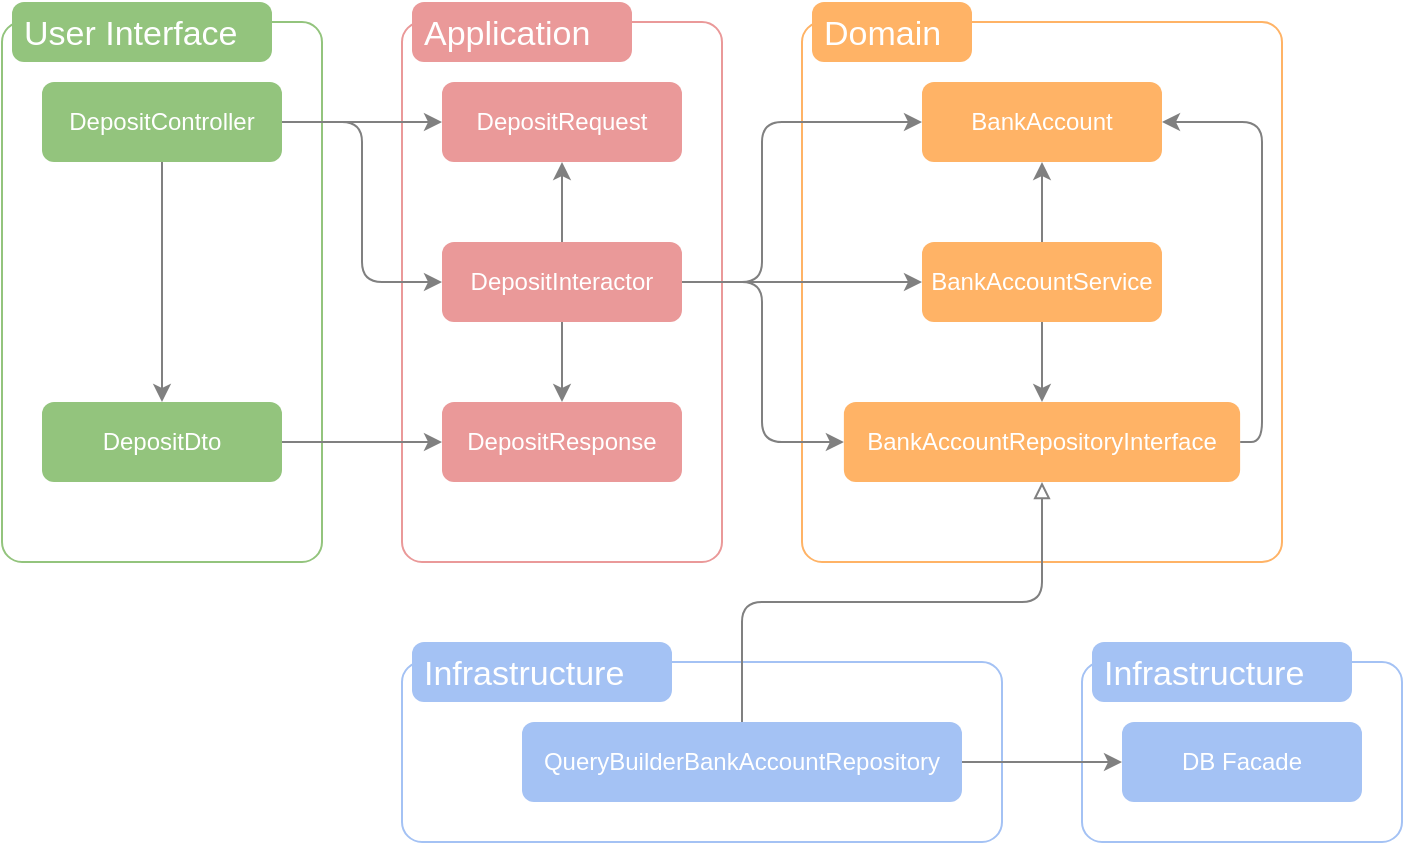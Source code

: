 <mxfile>
    <diagram id="9GOSIzSt5ZUlFtkNZdQf" name="Page-1">
        <mxGraphModel dx="1693" dy="820" grid="1" gridSize="10" guides="1" tooltips="1" connect="1" arrows="1" fold="1" page="1" pageScale="1" pageWidth="850" pageHeight="1100" math="0" shadow="0">
            <root>
                <mxCell id="0"/>
                <mxCell id="1" parent="0"/>
                <mxCell id="242" value="" style="shape=mxgraph.mockup.containers.marginRect;rectMarginTop=10;strokeColor=#A4C2F4;strokeWidth=1;dashed=0;rounded=1;arcSize=5;recursiveResize=0;fillColor=none;" vertex="1" parent="1">
                    <mxGeometry x="580" y="360" width="160" height="100" as="geometry"/>
                </mxCell>
                <mxCell id="243" value="Infrastructure" style="shape=rect;strokeColor=none;fillColor=#a4c2f4;strokeWidth=1;dashed=0;rounded=1;arcSize=20;fontColor=#ffffff;fontSize=17;spacing=2;spacingTop=-2;align=left;autosize=1;spacingLeft=4;resizeWidth=0;resizeHeight=0;perimeter=none;" vertex="1" parent="242">
                    <mxGeometry x="5" width="130" height="30" as="geometry"/>
                </mxCell>
                <mxCell id="244" value="&lt;span style=&quot;color: rgb(255, 255, 255);&quot;&gt;DB Facade&lt;/span&gt;" style="rounded=1;whiteSpace=wrap;html=1;fillColor=#a4c2f4ff;strokeColor=none;" vertex="1" parent="242">
                    <mxGeometry x="20" y="40" width="120" height="40" as="geometry"/>
                </mxCell>
                <mxCell id="245" value="" style="shape=mxgraph.mockup.containers.marginRect;rectMarginTop=10;strokeColor=#FFB366;strokeWidth=1;dashed=0;rounded=1;arcSize=5;recursiveResize=0;fillColor=none;" vertex="1" parent="1">
                    <mxGeometry x="440" y="40" width="240" height="280" as="geometry"/>
                </mxCell>
                <mxCell id="246" value="Domain" style="shape=rect;strokeColor=none;fillColor=#FFB366;strokeWidth=1;dashed=0;rounded=1;arcSize=20;fontColor=#ffffff;fontSize=17;spacing=2;spacingTop=-2;align=left;autosize=1;spacingLeft=4;resizeWidth=0;resizeHeight=0;perimeter=none;" vertex="1" parent="245">
                    <mxGeometry x="5" width="80" height="30" as="geometry"/>
                </mxCell>
                <mxCell id="247" value="&lt;font color=&quot;#ffffff&quot;&gt;BankAccount&lt;/font&gt;" style="rounded=1;whiteSpace=wrap;html=1;fillColor=#FFB366;strokeColor=none;" vertex="1" parent="245">
                    <mxGeometry x="60" y="40" width="120" height="40" as="geometry"/>
                </mxCell>
                <mxCell id="248" style="edgeStyle=none;html=1;entryX=0.5;entryY=1;entryDx=0;entryDy=0;strokeColor=#808080;" edge="1" parent="245" source="249" target="247">
                    <mxGeometry relative="1" as="geometry"/>
                </mxCell>
                <mxCell id="274" style="edgeStyle=none;html=1;entryX=0.5;entryY=0;entryDx=0;entryDy=0;strokeColor=#808080;endArrow=classic;endFill=1;" edge="1" parent="245" source="249" target="273">
                    <mxGeometry relative="1" as="geometry"/>
                </mxCell>
                <mxCell id="249" value="&lt;font color=&quot;#ffffff&quot;&gt;BankAccountService&lt;br&gt;&lt;/font&gt;" style="rounded=1;whiteSpace=wrap;html=1;fillColor=#FFB366;strokeColor=none;" vertex="1" parent="245">
                    <mxGeometry x="60" y="120" width="120" height="40" as="geometry"/>
                </mxCell>
                <mxCell id="277" style="edgeStyle=none;html=1;entryX=1;entryY=0.5;entryDx=0;entryDy=0;strokeColor=#808080;endArrow=classic;endFill=1;" edge="1" parent="245" source="273" target="247">
                    <mxGeometry relative="1" as="geometry">
                        <Array as="points">
                            <mxPoint x="230" y="220"/>
                            <mxPoint x="230" y="60"/>
                        </Array>
                    </mxGeometry>
                </mxCell>
                <mxCell id="273" value="&lt;span style=&quot;color: rgb(255, 255, 255);&quot;&gt;BankAccount&lt;/span&gt;&lt;font color=&quot;#ffffff&quot;&gt;RepositoryInterface&lt;/font&gt;&lt;font color=&quot;#ffffff&quot;&gt;&lt;br&gt;&lt;/font&gt;" style="rounded=1;whiteSpace=wrap;html=1;fillColor=#FFB366;strokeColor=none;" vertex="1" parent="245">
                    <mxGeometry x="20.94" y="200" width="198.12" height="40" as="geometry"/>
                </mxCell>
                <mxCell id="250" value="" style="shape=mxgraph.mockup.containers.marginRect;rectMarginTop=10;strokeColor=#93C47D;strokeWidth=1;dashed=0;rounded=1;arcSize=5;recursiveResize=0;fillColor=none;" vertex="1" parent="1">
                    <mxGeometry x="40" y="40" width="160" height="280" as="geometry"/>
                </mxCell>
                <mxCell id="251" value="User Interface" style="shape=rect;strokeColor=none;fillColor=#93c47d;strokeWidth=1;dashed=0;rounded=1;arcSize=20;fontColor=#ffffff;fontSize=17;spacing=2;spacingTop=-2;align=left;autosize=1;spacingLeft=4;resizeWidth=0;resizeHeight=0;perimeter=none;" vertex="1" parent="250">
                    <mxGeometry x="5" width="130" height="30" as="geometry"/>
                </mxCell>
                <mxCell id="252" value="&lt;span style=&quot;color: rgb(255, 255, 255);&quot;&gt;Deposit&lt;/span&gt;&lt;span style=&quot;color: rgb(255, 255, 255);&quot;&gt;Dto&lt;/span&gt;" style="rounded=1;whiteSpace=wrap;html=1;fillColor=#93c47dff;strokeColor=none;" vertex="1" parent="250">
                    <mxGeometry x="20" y="200" width="120" height="40" as="geometry"/>
                </mxCell>
                <mxCell id="253" value="&lt;span style=&quot;color: rgb(255, 255, 255);&quot;&gt;Deposit&lt;/span&gt;&lt;font color=&quot;#ffffff&quot;&gt;Controller&lt;/font&gt;" style="rounded=1;whiteSpace=wrap;html=1;fillColor=#93c47dff;strokeColor=none;" vertex="1" parent="250">
                    <mxGeometry x="20" y="40" width="120" height="40" as="geometry"/>
                </mxCell>
                <mxCell id="254" style="edgeStyle=none;jumpSize=6;html=1;strokeWidth=1;strokeColor=#808080;" edge="1" parent="250" source="253" target="252">
                    <mxGeometry relative="1" as="geometry"/>
                </mxCell>
                <mxCell id="255" value="" style="shape=mxgraph.mockup.containers.marginRect;rectMarginTop=10;strokeColor=#EA9999;strokeWidth=1;dashed=0;rounded=1;arcSize=5;recursiveResize=0;fillColor=none;" vertex="1" parent="1">
                    <mxGeometry x="240" y="40" width="160" height="280" as="geometry"/>
                </mxCell>
                <mxCell id="256" value="Application" style="shape=rect;strokeColor=none;fillColor=#ea9999;strokeWidth=1;dashed=0;rounded=1;arcSize=20;fontColor=#ffffff;fontSize=17;spacing=2;spacingTop=-2;align=left;autosize=1;spacingLeft=4;resizeWidth=0;resizeHeight=0;perimeter=none;" vertex="1" parent="255">
                    <mxGeometry x="5" width="110" height="30" as="geometry"/>
                </mxCell>
                <mxCell id="257" value="&lt;span style=&quot;color: rgb(255, 255, 255);&quot;&gt;Deposit&lt;/span&gt;&lt;font color=&quot;#ffffff&quot;&gt;Request&lt;/font&gt;" style="rounded=1;whiteSpace=wrap;html=1;fillColor=#ea9999ff;strokeColor=none;" vertex="1" parent="255">
                    <mxGeometry x="20" y="40" width="120" height="40" as="geometry"/>
                </mxCell>
                <mxCell id="258" value="&lt;span style=&quot;color: rgb(255, 255, 255);&quot;&gt;Deposit&lt;/span&gt;&lt;font color=&quot;#ffffff&quot;&gt;Response&lt;/font&gt;" style="rounded=1;whiteSpace=wrap;html=1;fillColor=#ea9999ff;strokeColor=none;" vertex="1" parent="255">
                    <mxGeometry x="20" y="200" width="120" height="40" as="geometry"/>
                </mxCell>
                <mxCell id="259" style="edgeStyle=none;html=1;entryX=0.5;entryY=1;entryDx=0;entryDy=0;strokeColor=#808080;" edge="1" parent="255" source="261" target="257">
                    <mxGeometry relative="1" as="geometry"/>
                </mxCell>
                <mxCell id="260" style="edgeStyle=none;html=1;entryX=0.5;entryY=0;entryDx=0;entryDy=0;strokeColor=#808080;" edge="1" parent="255" source="261" target="258">
                    <mxGeometry relative="1" as="geometry"/>
                </mxCell>
                <mxCell id="261" value="&lt;span style=&quot;color: rgb(255, 255, 255);&quot;&gt;Deposit&lt;/span&gt;&lt;font color=&quot;#ffffff&quot;&gt;Interactor&lt;/font&gt;" style="rounded=1;whiteSpace=wrap;html=1;fillColor=#ea9999ff;strokeColor=none;" vertex="1" parent="255">
                    <mxGeometry x="20" y="120" width="120" height="40" as="geometry"/>
                </mxCell>
                <mxCell id="262" style="edgeStyle=none;html=1;strokeColor=#808080;" edge="1" parent="1" source="261" target="249">
                    <mxGeometry relative="1" as="geometry"/>
                </mxCell>
                <mxCell id="263" style="edgeStyle=none;html=1;entryX=0;entryY=0.5;entryDx=0;entryDy=0;strokeColor=#808080;" edge="1" parent="1" source="252" target="258">
                    <mxGeometry relative="1" as="geometry"/>
                </mxCell>
                <mxCell id="264" style="edgeStyle=none;html=1;entryX=0;entryY=0.5;entryDx=0;entryDy=0;strokeColor=#808080;" edge="1" parent="1" source="261" target="247">
                    <mxGeometry relative="1" as="geometry">
                        <Array as="points">
                            <mxPoint x="420" y="180"/>
                            <mxPoint x="420" y="100"/>
                        </Array>
                    </mxGeometry>
                </mxCell>
                <mxCell id="265" style="edgeStyle=none;html=1;strokeColor=#808080;" edge="1" parent="1" source="253" target="257">
                    <mxGeometry relative="1" as="geometry"/>
                </mxCell>
                <mxCell id="266" style="edgeStyle=none;html=1;entryX=0;entryY=0.5;entryDx=0;entryDy=0;strokeColor=#808080;" edge="1" parent="1" source="253" target="261">
                    <mxGeometry relative="1" as="geometry">
                        <Array as="points">
                            <mxPoint x="220" y="100"/>
                            <mxPoint x="220" y="180"/>
                        </Array>
                    </mxGeometry>
                </mxCell>
                <mxCell id="267" value="" style="shape=mxgraph.mockup.containers.marginRect;rectMarginTop=10;strokeColor=#A4C2F4;strokeWidth=1;dashed=0;rounded=1;arcSize=5;recursiveResize=0;fillColor=none;" vertex="1" parent="1">
                    <mxGeometry x="240" y="360" width="300" height="100" as="geometry"/>
                </mxCell>
                <mxCell id="268" value="Infrastructure" style="shape=rect;strokeColor=none;fillColor=#a4c2f4;strokeWidth=1;dashed=0;rounded=1;arcSize=20;fontColor=#ffffff;fontSize=17;spacing=2;spacingTop=-2;align=left;autosize=1;spacingLeft=4;resizeWidth=0;resizeHeight=0;perimeter=none;" vertex="1" parent="267">
                    <mxGeometry x="5" width="130" height="30" as="geometry"/>
                </mxCell>
                <mxCell id="269" value="&lt;span style=&quot;color: rgb(255, 255, 255);&quot;&gt;QueryBuilderBankAccountRepository&lt;/span&gt;" style="rounded=1;whiteSpace=wrap;html=1;fillColor=#a4c2f4ff;strokeColor=none;" vertex="1" parent="267">
                    <mxGeometry x="60" y="40" width="220" height="40" as="geometry"/>
                </mxCell>
                <mxCell id="270" style="edgeStyle=none;html=1;strokeColor=#808080;" edge="1" parent="1" source="269" target="244">
                    <mxGeometry relative="1" as="geometry"/>
                </mxCell>
                <mxCell id="275" style="edgeStyle=none;html=1;entryX=0;entryY=0.5;entryDx=0;entryDy=0;strokeColor=#808080;endArrow=classic;endFill=1;" edge="1" parent="1" source="261" target="273">
                    <mxGeometry relative="1" as="geometry">
                        <Array as="points">
                            <mxPoint x="420" y="180"/>
                            <mxPoint x="420" y="260"/>
                        </Array>
                    </mxGeometry>
                </mxCell>
                <mxCell id="276" style="edgeStyle=none;html=1;entryX=0.5;entryY=1;entryDx=0;entryDy=0;strokeColor=#808080;endArrow=block;endFill=0;" edge="1" parent="1" source="269" target="273">
                    <mxGeometry relative="1" as="geometry">
                        <Array as="points">
                            <mxPoint x="410" y="340"/>
                            <mxPoint x="560" y="340"/>
                        </Array>
                    </mxGeometry>
                </mxCell>
            </root>
        </mxGraphModel>
    </diagram>
</mxfile>
